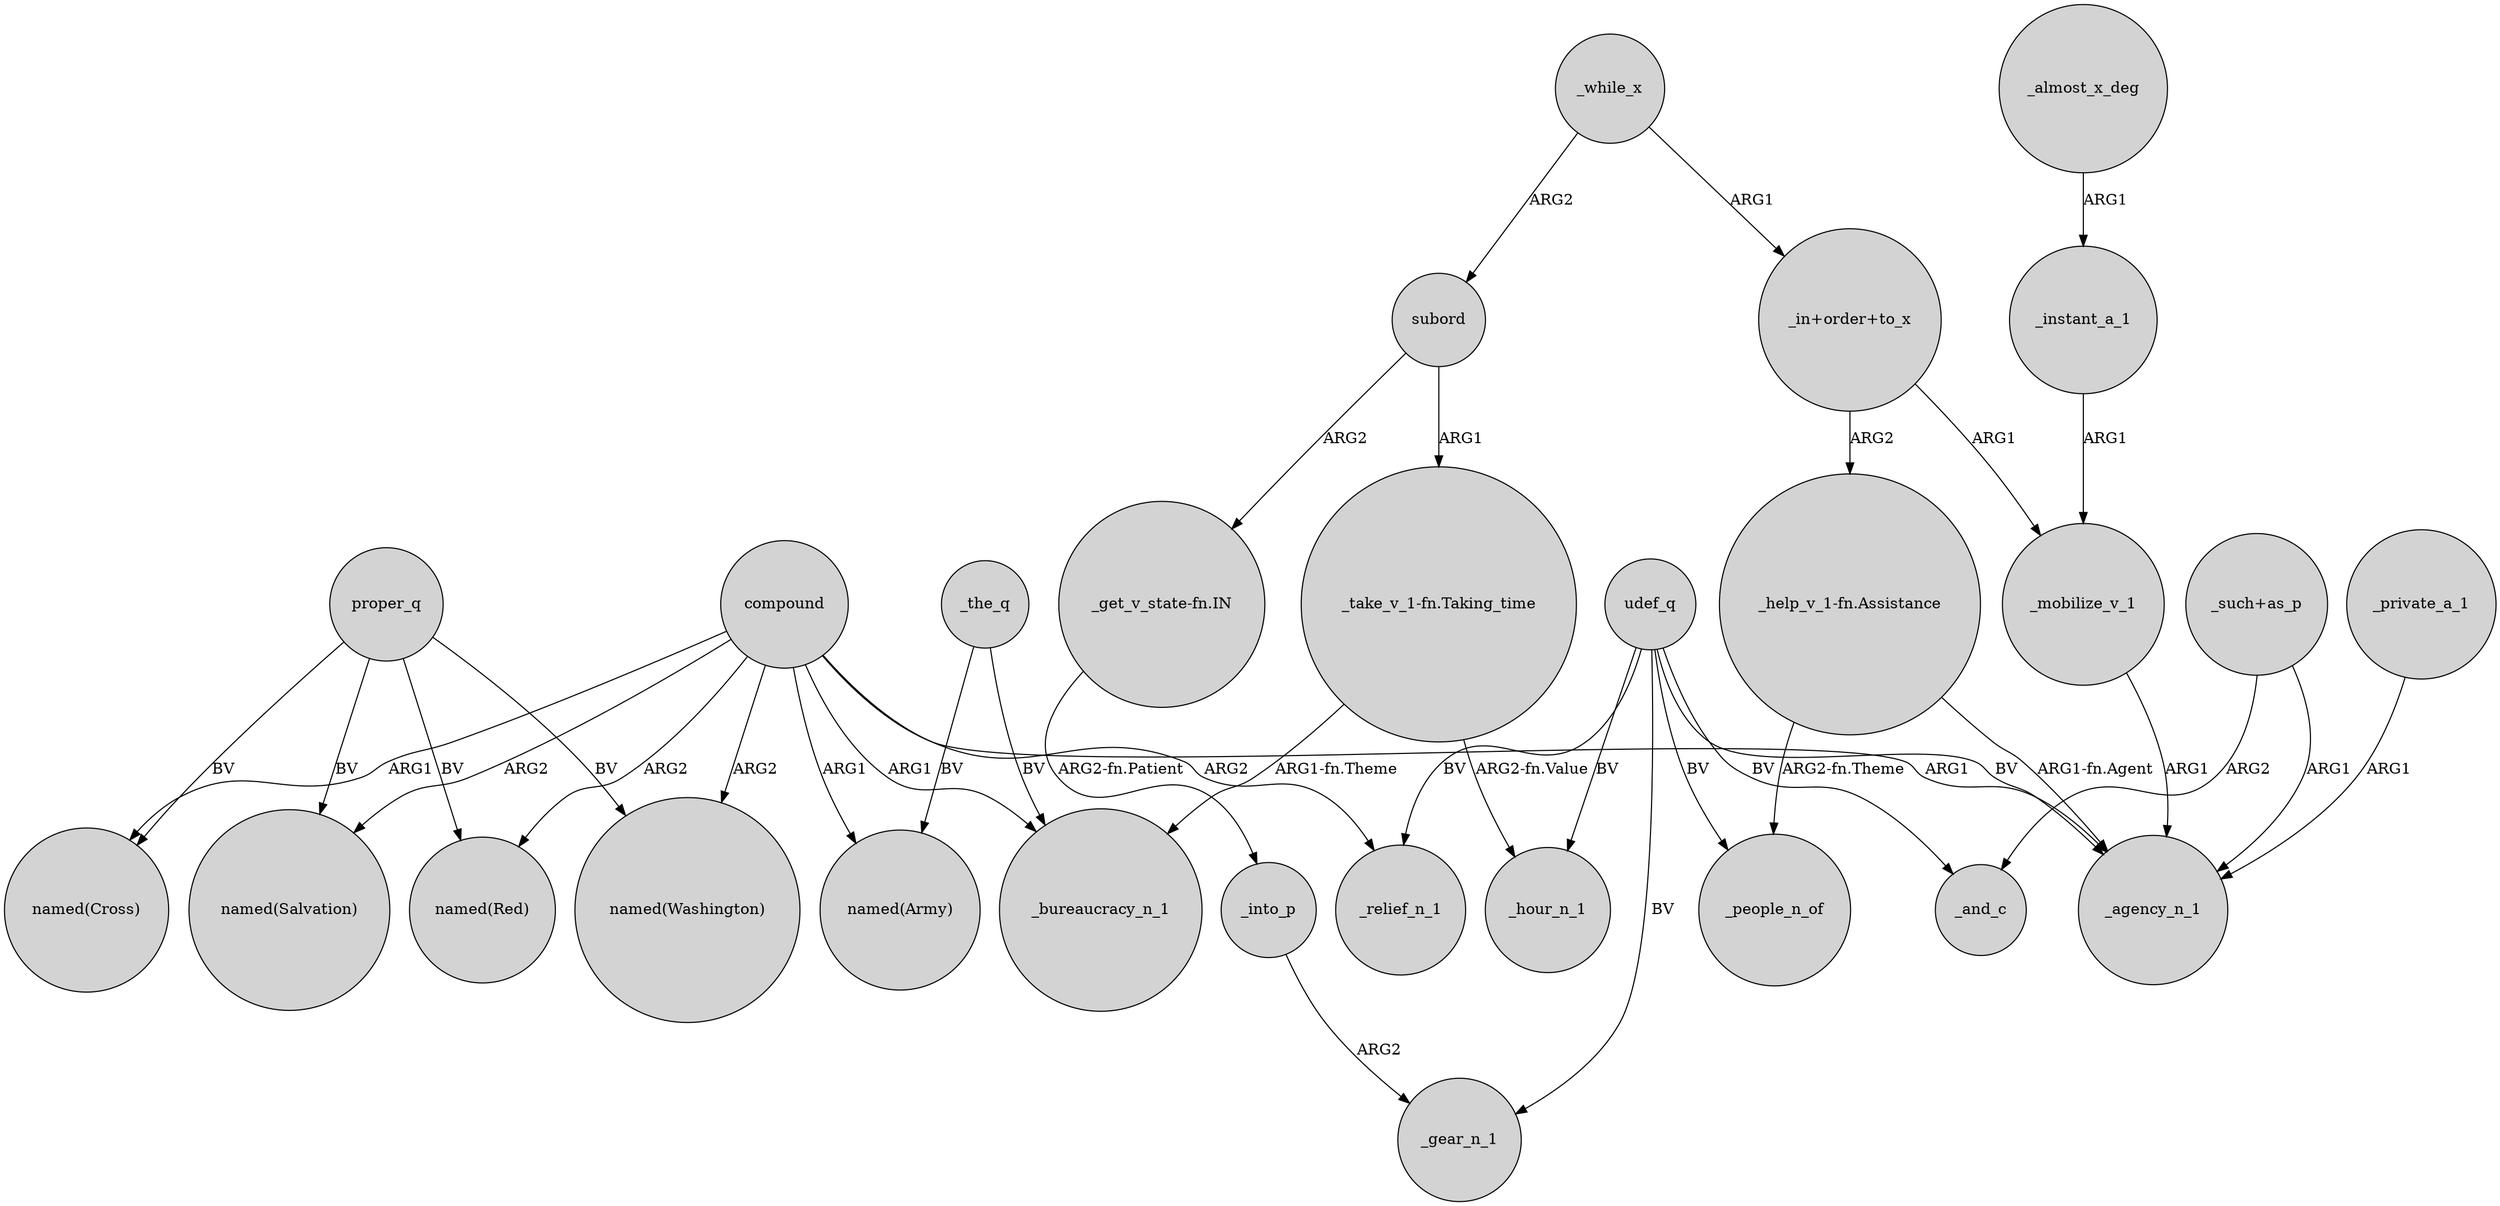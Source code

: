 digraph {
	node [shape=circle style=filled]
	_the_q -> _bureaucracy_n_1 [label=BV]
	udef_q -> _gear_n_1 [label=BV]
	proper_q -> "named(Cross)" [label=BV]
	"_help_v_1-fn.Assistance" -> _agency_n_1 [label="ARG1-fn.Agent"]
	compound -> _agency_n_1 [label=ARG1]
	subord -> "_take_v_1-fn.Taking_time" [label=ARG1]
	subord -> "_get_v_state-fn.IN" [label=ARG2]
	"_in+order+to_x" -> _mobilize_v_1 [label=ARG1]
	"_take_v_1-fn.Taking_time" -> _bureaucracy_n_1 [label="ARG1-fn.Theme"]
	_the_q -> "named(Army)" [label=BV]
	_private_a_1 -> _agency_n_1 [label=ARG1]
	_almost_x_deg -> _instant_a_1 [label=ARG1]
	_into_p -> _gear_n_1 [label=ARG2]
	udef_q -> _hour_n_1 [label=BV]
	_while_x -> subord [label=ARG2]
	compound -> _bureaucracy_n_1 [label=ARG1]
	"_get_v_state-fn.IN" -> _into_p [label="ARG2-fn.Patient"]
	proper_q -> "named(Salvation)" [label=BV]
	compound -> "named(Army)" [label=ARG1]
	compound -> _relief_n_1 [label=ARG2]
	_while_x -> "_in+order+to_x" [label=ARG1]
	udef_q -> _relief_n_1 [label=BV]
	"_help_v_1-fn.Assistance" -> _people_n_of [label="ARG2-fn.Theme"]
	proper_q -> "named(Washington)" [label=BV]
	udef_q -> _people_n_of [label=BV]
	"_such+as_p" -> _and_c [label=ARG2]
	"_such+as_p" -> _agency_n_1 [label=ARG1]
	_mobilize_v_1 -> _agency_n_1 [label=ARG1]
	udef_q -> _agency_n_1 [label=BV]
	_instant_a_1 -> _mobilize_v_1 [label=ARG1]
	proper_q -> "named(Red)" [label=BV]
	compound -> "named(Red)" [label=ARG2]
	compound -> "named(Washington)" [label=ARG2]
	"_in+order+to_x" -> "_help_v_1-fn.Assistance" [label=ARG2]
	"_take_v_1-fn.Taking_time" -> _hour_n_1 [label="ARG2-fn.Value"]
	udef_q -> _and_c [label=BV]
	compound -> "named(Cross)" [label=ARG1]
	compound -> "named(Salvation)" [label=ARG2]
}
